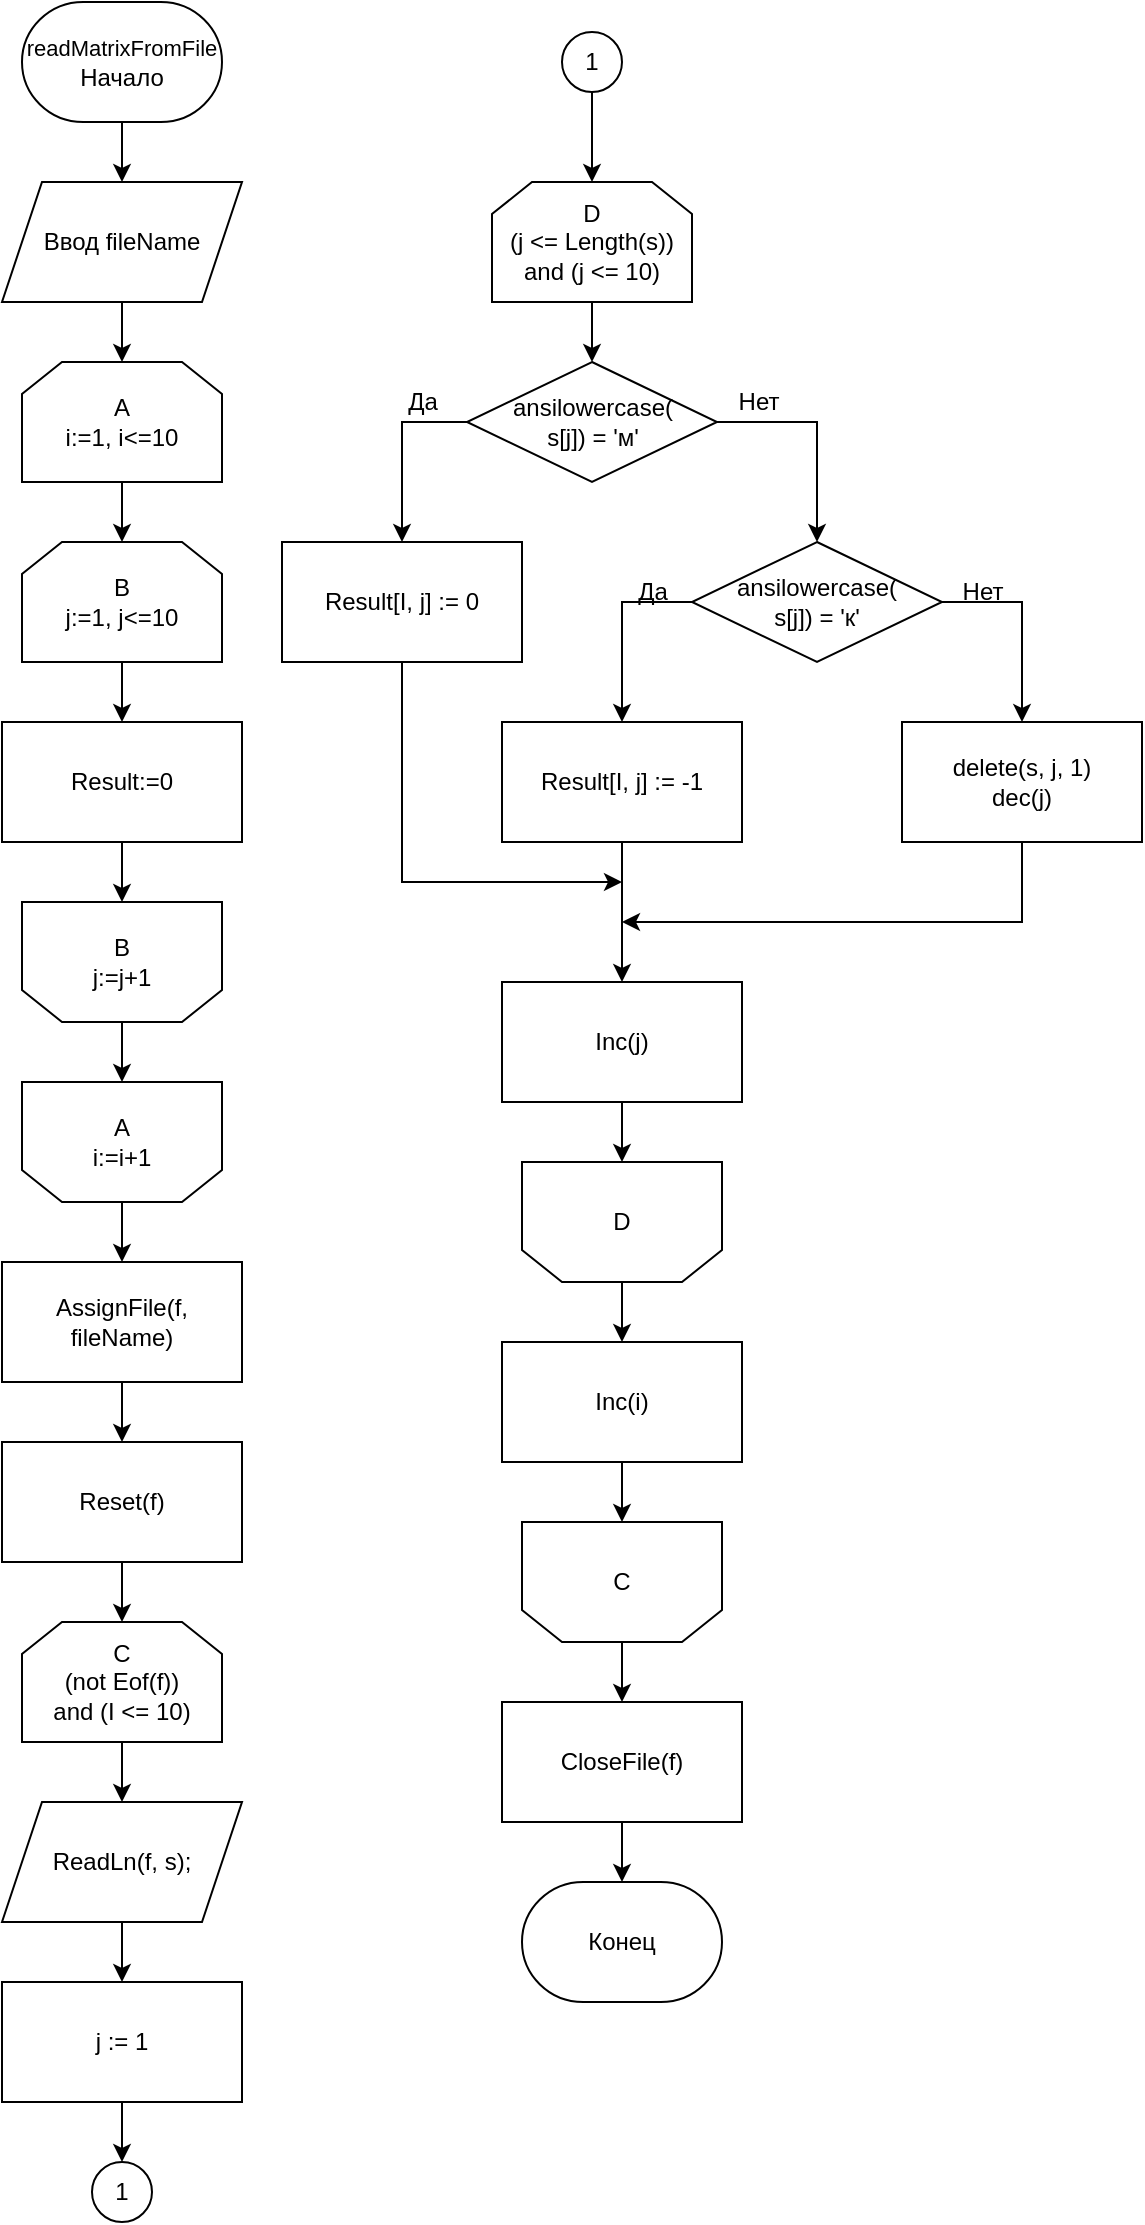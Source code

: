 <mxfile version="20.2.3" type="device"><diagram id="Fajp3BWDovPEkQt5BAkc" name="Страница 1"><mxGraphModel dx="2630" dy="1643" grid="1" gridSize="10" guides="1" tooltips="1" connect="1" arrows="1" fold="1" page="1" pageScale="1" pageWidth="827" pageHeight="1169" math="0" shadow="0"><root><mxCell id="0"/><mxCell id="1" parent="0"/><mxCell id="hopTQCB8I6gnDAKfQEiz-3" value="" style="edgeStyle=orthogonalEdgeStyle;rounded=0;orthogonalLoop=1;jettySize=auto;html=1;" edge="1" parent="1" source="hopTQCB8I6gnDAKfQEiz-1" target="hopTQCB8I6gnDAKfQEiz-2"><mxGeometry relative="1" as="geometry"/></mxCell><mxCell id="hopTQCB8I6gnDAKfQEiz-1" value="&lt;font style=&quot;font-size: 11px;&quot;&gt;readMatrixFromFile&lt;/font&gt;&lt;br&gt;Начало" style="strokeWidth=1;html=1;shape=mxgraph.flowchart.terminator;whiteSpace=wrap;" vertex="1" parent="1"><mxGeometry x="60" y="30" width="100" height="60" as="geometry"/></mxCell><mxCell id="hopTQCB8I6gnDAKfQEiz-5" value="" style="edgeStyle=orthogonalEdgeStyle;rounded=0;orthogonalLoop=1;jettySize=auto;html=1;" edge="1" parent="1" source="hopTQCB8I6gnDAKfQEiz-2" target="hopTQCB8I6gnDAKfQEiz-4"><mxGeometry relative="1" as="geometry"/></mxCell><mxCell id="hopTQCB8I6gnDAKfQEiz-2" value="Ввод fileName" style="shape=parallelogram;perimeter=parallelogramPerimeter;whiteSpace=wrap;html=1;fixedSize=1;strokeWidth=1;" vertex="1" parent="1"><mxGeometry x="50" y="120" width="120" height="60" as="geometry"/></mxCell><mxCell id="hopTQCB8I6gnDAKfQEiz-7" value="" style="edgeStyle=orthogonalEdgeStyle;rounded=0;orthogonalLoop=1;jettySize=auto;html=1;" edge="1" parent="1" source="hopTQCB8I6gnDAKfQEiz-4" target="hopTQCB8I6gnDAKfQEiz-6"><mxGeometry relative="1" as="geometry"/></mxCell><mxCell id="hopTQCB8I6gnDAKfQEiz-4" value="A&lt;br&gt;i:=1, i&amp;lt;=10" style="shape=loopLimit;whiteSpace=wrap;html=1;strokeWidth=1;" vertex="1" parent="1"><mxGeometry x="60" y="210" width="100" height="60" as="geometry"/></mxCell><mxCell id="hopTQCB8I6gnDAKfQEiz-9" value="" style="edgeStyle=orthogonalEdgeStyle;rounded=0;orthogonalLoop=1;jettySize=auto;html=1;" edge="1" parent="1" source="hopTQCB8I6gnDAKfQEiz-6" target="hopTQCB8I6gnDAKfQEiz-8"><mxGeometry relative="1" as="geometry"/></mxCell><mxCell id="hopTQCB8I6gnDAKfQEiz-6" value="B&lt;br&gt;j:=1, j&amp;lt;=10" style="shape=loopLimit;whiteSpace=wrap;html=1;strokeWidth=1;" vertex="1" parent="1"><mxGeometry x="60" y="300" width="100" height="60" as="geometry"/></mxCell><mxCell id="hopTQCB8I6gnDAKfQEiz-11" value="" style="edgeStyle=orthogonalEdgeStyle;rounded=0;orthogonalLoop=1;jettySize=auto;html=1;" edge="1" parent="1" source="hopTQCB8I6gnDAKfQEiz-8" target="hopTQCB8I6gnDAKfQEiz-10"><mxGeometry relative="1" as="geometry"/></mxCell><mxCell id="hopTQCB8I6gnDAKfQEiz-8" value="Result:=0" style="whiteSpace=wrap;html=1;strokeWidth=1;" vertex="1" parent="1"><mxGeometry x="50" y="390" width="120" height="60" as="geometry"/></mxCell><mxCell id="hopTQCB8I6gnDAKfQEiz-13" value="" style="edgeStyle=orthogonalEdgeStyle;rounded=0;orthogonalLoop=1;jettySize=auto;html=1;" edge="1" parent="1" source="hopTQCB8I6gnDAKfQEiz-10" target="hopTQCB8I6gnDAKfQEiz-12"><mxGeometry relative="1" as="geometry"/></mxCell><mxCell id="hopTQCB8I6gnDAKfQEiz-10" value="B&lt;br&gt;j:=j+1" style="shape=loopLimit;whiteSpace=wrap;html=1;strokeWidth=1;flipH=0;flipV=1;" vertex="1" parent="1"><mxGeometry x="60" y="480" width="100" height="60" as="geometry"/></mxCell><mxCell id="hopTQCB8I6gnDAKfQEiz-15" value="" style="edgeStyle=orthogonalEdgeStyle;rounded=0;orthogonalLoop=1;jettySize=auto;html=1;" edge="1" parent="1" source="hopTQCB8I6gnDAKfQEiz-12" target="hopTQCB8I6gnDAKfQEiz-14"><mxGeometry relative="1" as="geometry"/></mxCell><mxCell id="hopTQCB8I6gnDAKfQEiz-12" value="A&lt;br&gt;i:=i+1" style="shape=loopLimit;whiteSpace=wrap;html=1;strokeWidth=1;flipH=0;flipV=1;" vertex="1" parent="1"><mxGeometry x="60" y="570" width="100" height="60" as="geometry"/></mxCell><mxCell id="hopTQCB8I6gnDAKfQEiz-17" value="" style="edgeStyle=orthogonalEdgeStyle;rounded=0;orthogonalLoop=1;jettySize=auto;html=1;" edge="1" parent="1" source="hopTQCB8I6gnDAKfQEiz-14" target="hopTQCB8I6gnDAKfQEiz-16"><mxGeometry relative="1" as="geometry"/></mxCell><mxCell id="hopTQCB8I6gnDAKfQEiz-14" value="AssignFile(f, fileName)" style="whiteSpace=wrap;html=1;strokeWidth=1;" vertex="1" parent="1"><mxGeometry x="50" y="660" width="120" height="60" as="geometry"/></mxCell><mxCell id="hopTQCB8I6gnDAKfQEiz-19" value="" style="edgeStyle=orthogonalEdgeStyle;rounded=0;orthogonalLoop=1;jettySize=auto;html=1;" edge="1" parent="1" source="hopTQCB8I6gnDAKfQEiz-16" target="hopTQCB8I6gnDAKfQEiz-18"><mxGeometry relative="1" as="geometry"/></mxCell><mxCell id="hopTQCB8I6gnDAKfQEiz-16" value="Reset(f)" style="whiteSpace=wrap;html=1;strokeWidth=1;" vertex="1" parent="1"><mxGeometry x="50" y="750" width="120" height="60" as="geometry"/></mxCell><mxCell id="hopTQCB8I6gnDAKfQEiz-21" value="" style="edgeStyle=orthogonalEdgeStyle;rounded=0;orthogonalLoop=1;jettySize=auto;html=1;" edge="1" parent="1" source="hopTQCB8I6gnDAKfQEiz-18" target="hopTQCB8I6gnDAKfQEiz-20"><mxGeometry relative="1" as="geometry"/></mxCell><mxCell id="hopTQCB8I6gnDAKfQEiz-18" value="C&lt;br&gt;(not Eof(f)) &lt;br&gt;and (I &amp;lt;= 10)" style="shape=loopLimit;whiteSpace=wrap;html=1;strokeWidth=1;" vertex="1" parent="1"><mxGeometry x="60" y="840" width="100" height="60" as="geometry"/></mxCell><mxCell id="hopTQCB8I6gnDAKfQEiz-23" value="" style="edgeStyle=orthogonalEdgeStyle;rounded=0;orthogonalLoop=1;jettySize=auto;html=1;" edge="1" parent="1" source="hopTQCB8I6gnDAKfQEiz-20" target="hopTQCB8I6gnDAKfQEiz-22"><mxGeometry relative="1" as="geometry"/></mxCell><mxCell id="hopTQCB8I6gnDAKfQEiz-20" value="ReadLn(f, s);" style="shape=parallelogram;perimeter=parallelogramPerimeter;whiteSpace=wrap;html=1;fixedSize=1;strokeWidth=1;" vertex="1" parent="1"><mxGeometry x="50" y="930" width="120" height="60" as="geometry"/></mxCell><mxCell id="hopTQCB8I6gnDAKfQEiz-25" value="" style="edgeStyle=orthogonalEdgeStyle;rounded=0;orthogonalLoop=1;jettySize=auto;html=1;" edge="1" parent="1" source="hopTQCB8I6gnDAKfQEiz-22" target="hopTQCB8I6gnDAKfQEiz-24"><mxGeometry relative="1" as="geometry"/></mxCell><mxCell id="hopTQCB8I6gnDAKfQEiz-22" value="j := 1" style="whiteSpace=wrap;html=1;strokeWidth=1;" vertex="1" parent="1"><mxGeometry x="50" y="1020" width="120" height="60" as="geometry"/></mxCell><mxCell id="hopTQCB8I6gnDAKfQEiz-24" value="1" style="ellipse;whiteSpace=wrap;html=1;aspect=fixed;strokeWidth=1;" vertex="1" parent="1"><mxGeometry x="95" y="1110" width="30" height="30" as="geometry"/></mxCell><mxCell id="hopTQCB8I6gnDAKfQEiz-28" value="" style="edgeStyle=orthogonalEdgeStyle;rounded=0;orthogonalLoop=1;jettySize=auto;html=1;" edge="1" parent="1" source="hopTQCB8I6gnDAKfQEiz-26" target="hopTQCB8I6gnDAKfQEiz-27"><mxGeometry relative="1" as="geometry"/></mxCell><mxCell id="hopTQCB8I6gnDAKfQEiz-26" value="1" style="ellipse;whiteSpace=wrap;html=1;aspect=fixed;strokeWidth=1;" vertex="1" parent="1"><mxGeometry x="330" y="45" width="30" height="30" as="geometry"/></mxCell><mxCell id="hopTQCB8I6gnDAKfQEiz-30" value="" style="edgeStyle=orthogonalEdgeStyle;rounded=0;orthogonalLoop=1;jettySize=auto;html=1;" edge="1" parent="1" source="hopTQCB8I6gnDAKfQEiz-27" target="hopTQCB8I6gnDAKfQEiz-31"><mxGeometry relative="1" as="geometry"><mxPoint x="360" y="200" as="targetPoint"/></mxGeometry></mxCell><mxCell id="hopTQCB8I6gnDAKfQEiz-27" value="D&lt;br&gt;(j &amp;lt;= Length(s)) and (j &amp;lt;= 10)" style="shape=loopLimit;whiteSpace=wrap;html=1;strokeWidth=1;" vertex="1" parent="1"><mxGeometry x="295" y="120" width="100" height="60" as="geometry"/></mxCell><mxCell id="hopTQCB8I6gnDAKfQEiz-40" style="edgeStyle=orthogonalEdgeStyle;rounded=0;orthogonalLoop=1;jettySize=auto;html=1;exitX=1;exitY=0.5;exitDx=0;exitDy=0;" edge="1" parent="1" source="hopTQCB8I6gnDAKfQEiz-31" target="hopTQCB8I6gnDAKfQEiz-32"><mxGeometry relative="1" as="geometry"/></mxCell><mxCell id="hopTQCB8I6gnDAKfQEiz-43" style="edgeStyle=orthogonalEdgeStyle;rounded=0;orthogonalLoop=1;jettySize=auto;html=1;exitX=0;exitY=0.5;exitDx=0;exitDy=0;entryX=0.5;entryY=0;entryDx=0;entryDy=0;" edge="1" parent="1" source="hopTQCB8I6gnDAKfQEiz-31" target="hopTQCB8I6gnDAKfQEiz-41"><mxGeometry relative="1" as="geometry"><Array as="points"><mxPoint x="250" y="240"/></Array></mxGeometry></mxCell><mxCell id="hopTQCB8I6gnDAKfQEiz-31" value="&lt;font style=&quot;font-size: 12px;&quot;&gt;ansilowercase(&lt;br&gt;s[j]) = 'м'&lt;/font&gt;" style="rhombus;whiteSpace=wrap;html=1;strokeWidth=1;fontSize=10;" vertex="1" parent="1"><mxGeometry x="282.5" y="210" width="125" height="60" as="geometry"/></mxCell><mxCell id="hopTQCB8I6gnDAKfQEiz-46" style="edgeStyle=orthogonalEdgeStyle;rounded=0;orthogonalLoop=1;jettySize=auto;html=1;exitX=0;exitY=0.5;exitDx=0;exitDy=0;" edge="1" parent="1" source="hopTQCB8I6gnDAKfQEiz-32" target="hopTQCB8I6gnDAKfQEiz-44"><mxGeometry relative="1" as="geometry"/></mxCell><mxCell id="hopTQCB8I6gnDAKfQEiz-47" style="edgeStyle=orthogonalEdgeStyle;rounded=0;orthogonalLoop=1;jettySize=auto;html=1;exitX=1;exitY=0.5;exitDx=0;exitDy=0;entryX=0.5;entryY=0;entryDx=0;entryDy=0;" edge="1" parent="1" source="hopTQCB8I6gnDAKfQEiz-32" target="hopTQCB8I6gnDAKfQEiz-45"><mxGeometry relative="1" as="geometry"/></mxCell><mxCell id="hopTQCB8I6gnDAKfQEiz-32" value="ansilowercase(&lt;br&gt;s[j]) = 'к'" style="rhombus;whiteSpace=wrap;html=1;strokeWidth=1;" vertex="1" parent="1"><mxGeometry x="395" y="300" width="125" height="60" as="geometry"/></mxCell><mxCell id="hopTQCB8I6gnDAKfQEiz-54" style="edgeStyle=orthogonalEdgeStyle;rounded=0;orthogonalLoop=1;jettySize=auto;html=1;exitX=0.5;exitY=1;exitDx=0;exitDy=0;fontSize=12;" edge="1" parent="1" source="hopTQCB8I6gnDAKfQEiz-41"><mxGeometry relative="1" as="geometry"><mxPoint x="360" y="470" as="targetPoint"/><Array as="points"><mxPoint x="250" y="470"/><mxPoint x="360" y="470"/></Array></mxGeometry></mxCell><mxCell id="hopTQCB8I6gnDAKfQEiz-41" value="Result[I, j] := 0" style="rounded=0;whiteSpace=wrap;html=1;strokeWidth=1;" vertex="1" parent="1"><mxGeometry x="190" y="300" width="120" height="60" as="geometry"/></mxCell><mxCell id="hopTQCB8I6gnDAKfQEiz-53" value="" style="edgeStyle=orthogonalEdgeStyle;rounded=0;orthogonalLoop=1;jettySize=auto;html=1;fontSize=12;" edge="1" parent="1" source="hopTQCB8I6gnDAKfQEiz-44" target="hopTQCB8I6gnDAKfQEiz-52"><mxGeometry relative="1" as="geometry"/></mxCell><mxCell id="hopTQCB8I6gnDAKfQEiz-44" value="Result[I, j] := -1" style="rounded=0;whiteSpace=wrap;html=1;strokeWidth=1;" vertex="1" parent="1"><mxGeometry x="300" y="390" width="120" height="60" as="geometry"/></mxCell><mxCell id="hopTQCB8I6gnDAKfQEiz-55" style="edgeStyle=orthogonalEdgeStyle;rounded=0;orthogonalLoop=1;jettySize=auto;html=1;exitX=0.5;exitY=1;exitDx=0;exitDy=0;fontSize=12;" edge="1" parent="1" source="hopTQCB8I6gnDAKfQEiz-45"><mxGeometry relative="1" as="geometry"><mxPoint x="360" y="490" as="targetPoint"/><Array as="points"><mxPoint x="560" y="490"/></Array></mxGeometry></mxCell><mxCell id="hopTQCB8I6gnDAKfQEiz-45" value="&lt;div&gt;&lt;span style=&quot;background-color: initial;&quot;&gt;delete(s, j, 1)&lt;/span&gt;&lt;/div&gt;&lt;div&gt;&lt;span style=&quot;background-color: initial;&quot;&gt;dec(j)&lt;/span&gt;&lt;/div&gt;" style="rounded=0;whiteSpace=wrap;html=1;strokeWidth=1;" vertex="1" parent="1"><mxGeometry x="500" y="390" width="120" height="60" as="geometry"/></mxCell><mxCell id="hopTQCB8I6gnDAKfQEiz-48" value="Да" style="text;html=1;align=center;verticalAlign=middle;resizable=0;points=[];autosize=1;strokeColor=none;fillColor=none;fontSize=12;" vertex="1" parent="1"><mxGeometry x="240" y="215" width="40" height="30" as="geometry"/></mxCell><mxCell id="hopTQCB8I6gnDAKfQEiz-49" value="Нет" style="text;html=1;align=center;verticalAlign=middle;resizable=0;points=[];autosize=1;strokeColor=none;fillColor=none;fontSize=12;" vertex="1" parent="1"><mxGeometry x="407.5" y="215" width="40" height="30" as="geometry"/></mxCell><mxCell id="hopTQCB8I6gnDAKfQEiz-50" value="Да" style="text;html=1;align=center;verticalAlign=middle;resizable=0;points=[];autosize=1;strokeColor=none;fillColor=none;fontSize=12;" vertex="1" parent="1"><mxGeometry x="355" y="310" width="40" height="30" as="geometry"/></mxCell><mxCell id="hopTQCB8I6gnDAKfQEiz-51" value="Нет" style="text;html=1;align=center;verticalAlign=middle;resizable=0;points=[];autosize=1;strokeColor=none;fillColor=none;fontSize=12;" vertex="1" parent="1"><mxGeometry x="520" y="310" width="40" height="30" as="geometry"/></mxCell><mxCell id="hopTQCB8I6gnDAKfQEiz-57" value="" style="edgeStyle=orthogonalEdgeStyle;rounded=0;orthogonalLoop=1;jettySize=auto;html=1;fontSize=12;" edge="1" parent="1" source="hopTQCB8I6gnDAKfQEiz-52" target="hopTQCB8I6gnDAKfQEiz-56"><mxGeometry relative="1" as="geometry"/></mxCell><mxCell id="hopTQCB8I6gnDAKfQEiz-52" value="Inc(j)" style="rounded=0;whiteSpace=wrap;html=1;fontSize=12;strokeWidth=1;" vertex="1" parent="1"><mxGeometry x="300" y="520" width="120" height="60" as="geometry"/></mxCell><mxCell id="hopTQCB8I6gnDAKfQEiz-59" value="" style="edgeStyle=orthogonalEdgeStyle;rounded=0;orthogonalLoop=1;jettySize=auto;html=1;fontSize=12;" edge="1" parent="1" source="hopTQCB8I6gnDAKfQEiz-56" target="hopTQCB8I6gnDAKfQEiz-58"><mxGeometry relative="1" as="geometry"/></mxCell><mxCell id="hopTQCB8I6gnDAKfQEiz-56" value="D" style="shape=loopLimit;whiteSpace=wrap;html=1;strokeWidth=1;flipV=1;" vertex="1" parent="1"><mxGeometry x="310" y="610" width="100" height="60" as="geometry"/></mxCell><mxCell id="hopTQCB8I6gnDAKfQEiz-61" value="" style="edgeStyle=orthogonalEdgeStyle;rounded=0;orthogonalLoop=1;jettySize=auto;html=1;fontSize=12;" edge="1" parent="1" source="hopTQCB8I6gnDAKfQEiz-58" target="hopTQCB8I6gnDAKfQEiz-60"><mxGeometry relative="1" as="geometry"/></mxCell><mxCell id="hopTQCB8I6gnDAKfQEiz-58" value="Inc(i)" style="whiteSpace=wrap;html=1;strokeWidth=1;" vertex="1" parent="1"><mxGeometry x="300" y="700" width="120" height="60" as="geometry"/></mxCell><mxCell id="hopTQCB8I6gnDAKfQEiz-63" value="" style="edgeStyle=orthogonalEdgeStyle;rounded=0;orthogonalLoop=1;jettySize=auto;html=1;fontSize=12;" edge="1" parent="1" source="hopTQCB8I6gnDAKfQEiz-60" target="hopTQCB8I6gnDAKfQEiz-62"><mxGeometry relative="1" as="geometry"/></mxCell><mxCell id="hopTQCB8I6gnDAKfQEiz-60" value="С" style="shape=loopLimit;whiteSpace=wrap;html=1;strokeWidth=1;flipV=1;" vertex="1" parent="1"><mxGeometry x="310" y="790" width="100" height="60" as="geometry"/></mxCell><mxCell id="hopTQCB8I6gnDAKfQEiz-65" value="" style="edgeStyle=orthogonalEdgeStyle;rounded=0;orthogonalLoop=1;jettySize=auto;html=1;fontSize=12;" edge="1" parent="1" source="hopTQCB8I6gnDAKfQEiz-62" target="hopTQCB8I6gnDAKfQEiz-64"><mxGeometry relative="1" as="geometry"/></mxCell><mxCell id="hopTQCB8I6gnDAKfQEiz-62" value="CloseFile(f)" style="whiteSpace=wrap;html=1;strokeWidth=1;" vertex="1" parent="1"><mxGeometry x="300" y="880" width="120" height="60" as="geometry"/></mxCell><mxCell id="hopTQCB8I6gnDAKfQEiz-64" value="Конец" style="strokeWidth=1;html=1;shape=mxgraph.flowchart.terminator;whiteSpace=wrap;" vertex="1" parent="1"><mxGeometry x="310" y="970" width="100" height="60" as="geometry"/></mxCell></root></mxGraphModel></diagram></mxfile>